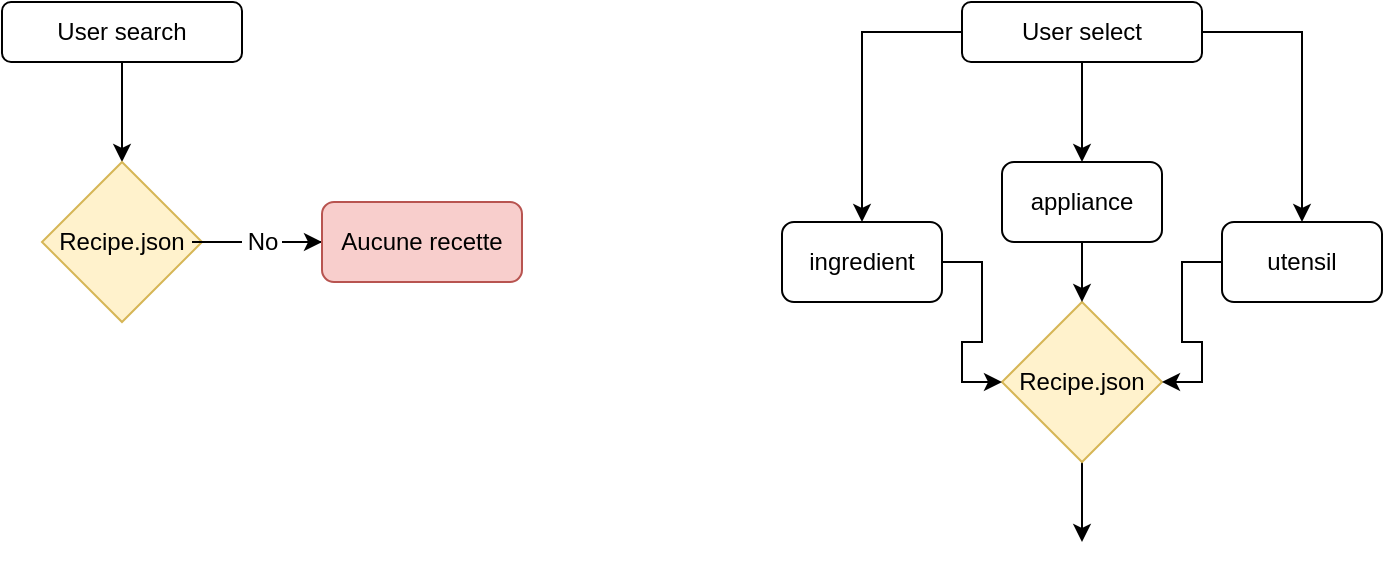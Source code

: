 <mxfile version="16.6.2" type="github">
  <diagram id="C5RBs43oDa-KdzZeNtuy" name="Page-1">
    <mxGraphModel dx="1422" dy="798" grid="1" gridSize="10" guides="1" tooltips="1" connect="1" arrows="1" fold="1" page="1" pageScale="1" pageWidth="827" pageHeight="1169" math="0" shadow="0">
      <root>
        <mxCell id="WIyWlLk6GJQsqaUBKTNV-0" />
        <mxCell id="WIyWlLk6GJQsqaUBKTNV-1" parent="WIyWlLk6GJQsqaUBKTNV-0" />
        <mxCell id="D-tgBikeAYWPkGbDKpoR-4" style="edgeStyle=orthogonalEdgeStyle;rounded=0;orthogonalLoop=1;jettySize=auto;html=1;" edge="1" parent="WIyWlLk6GJQsqaUBKTNV-1" source="WIyWlLk6GJQsqaUBKTNV-3">
          <mxGeometry relative="1" as="geometry">
            <mxPoint x="120" y="90" as="targetPoint" />
          </mxGeometry>
        </mxCell>
        <mxCell id="WIyWlLk6GJQsqaUBKTNV-3" value="User search" style="rounded=1;whiteSpace=wrap;html=1;fontSize=12;glass=0;strokeWidth=1;shadow=0;" parent="WIyWlLk6GJQsqaUBKTNV-1" vertex="1">
          <mxGeometry x="60" y="10" width="120" height="30" as="geometry" />
        </mxCell>
        <mxCell id="D-tgBikeAYWPkGbDKpoR-3" style="edgeStyle=orthogonalEdgeStyle;rounded=0;orthogonalLoop=1;jettySize=auto;html=1;" edge="1" parent="WIyWlLk6GJQsqaUBKTNV-1" source="D-tgBikeAYWPkGbDKpoR-1">
          <mxGeometry relative="1" as="geometry">
            <mxPoint x="600" y="90" as="targetPoint" />
          </mxGeometry>
        </mxCell>
        <mxCell id="D-tgBikeAYWPkGbDKpoR-18" style="edgeStyle=orthogonalEdgeStyle;rounded=0;orthogonalLoop=1;jettySize=auto;html=1;entryX=0.5;entryY=0;entryDx=0;entryDy=0;" edge="1" parent="WIyWlLk6GJQsqaUBKTNV-1" source="D-tgBikeAYWPkGbDKpoR-1" target="D-tgBikeAYWPkGbDKpoR-15">
          <mxGeometry relative="1" as="geometry" />
        </mxCell>
        <mxCell id="D-tgBikeAYWPkGbDKpoR-19" style="edgeStyle=orthogonalEdgeStyle;rounded=0;orthogonalLoop=1;jettySize=auto;html=1;entryX=0.5;entryY=0;entryDx=0;entryDy=0;" edge="1" parent="WIyWlLk6GJQsqaUBKTNV-1" source="D-tgBikeAYWPkGbDKpoR-1" target="D-tgBikeAYWPkGbDKpoR-12">
          <mxGeometry relative="1" as="geometry" />
        </mxCell>
        <mxCell id="D-tgBikeAYWPkGbDKpoR-1" value="User select&lt;br&gt;" style="rounded=1;whiteSpace=wrap;html=1;" vertex="1" parent="WIyWlLk6GJQsqaUBKTNV-1">
          <mxGeometry x="540" y="10" width="120" height="30" as="geometry" />
        </mxCell>
        <mxCell id="D-tgBikeAYWPkGbDKpoR-7" value="" style="edgeStyle=orthogonalEdgeStyle;rounded=0;orthogonalLoop=1;jettySize=auto;html=1;startArrow=none;" edge="1" parent="WIyWlLk6GJQsqaUBKTNV-1" source="D-tgBikeAYWPkGbDKpoR-9" target="D-tgBikeAYWPkGbDKpoR-6">
          <mxGeometry relative="1" as="geometry" />
        </mxCell>
        <mxCell id="D-tgBikeAYWPkGbDKpoR-5" value="Recipe.json" style="rhombus;whiteSpace=wrap;html=1;fillColor=#fff2cc;strokeColor=#d6b656;" vertex="1" parent="WIyWlLk6GJQsqaUBKTNV-1">
          <mxGeometry x="80" y="90" width="80" height="80" as="geometry" />
        </mxCell>
        <mxCell id="D-tgBikeAYWPkGbDKpoR-6" value="Aucune recette" style="rounded=1;whiteSpace=wrap;html=1;fillColor=#f8cecc;strokeColor=#b85450;" vertex="1" parent="WIyWlLk6GJQsqaUBKTNV-1">
          <mxGeometry x="220" y="110" width="100" height="40" as="geometry" />
        </mxCell>
        <mxCell id="D-tgBikeAYWPkGbDKpoR-9" value="No" style="text;html=1;align=center;verticalAlign=middle;resizable=0;points=[];autosize=1;strokeColor=none;fillColor=none;" vertex="1" parent="WIyWlLk6GJQsqaUBKTNV-1">
          <mxGeometry x="175" y="120" width="30" height="20" as="geometry" />
        </mxCell>
        <mxCell id="D-tgBikeAYWPkGbDKpoR-10" value="" style="edgeStyle=orthogonalEdgeStyle;rounded=0;orthogonalLoop=1;jettySize=auto;html=1;endArrow=none;" edge="1" parent="WIyWlLk6GJQsqaUBKTNV-1" source="D-tgBikeAYWPkGbDKpoR-5" target="D-tgBikeAYWPkGbDKpoR-9">
          <mxGeometry relative="1" as="geometry">
            <mxPoint x="160" y="130" as="sourcePoint" />
            <mxPoint x="220" y="130" as="targetPoint" />
          </mxGeometry>
        </mxCell>
        <mxCell id="D-tgBikeAYWPkGbDKpoR-25" style="edgeStyle=orthogonalEdgeStyle;rounded=0;orthogonalLoop=1;jettySize=auto;html=1;" edge="1" parent="WIyWlLk6GJQsqaUBKTNV-1" source="D-tgBikeAYWPkGbDKpoR-11">
          <mxGeometry relative="1" as="geometry">
            <mxPoint x="600" y="280" as="targetPoint" />
          </mxGeometry>
        </mxCell>
        <mxCell id="D-tgBikeAYWPkGbDKpoR-11" value="Recipe.json" style="rhombus;whiteSpace=wrap;html=1;fillColor=#fff2cc;strokeColor=#d6b656;" vertex="1" parent="WIyWlLk6GJQsqaUBKTNV-1">
          <mxGeometry x="560" y="160" width="80" height="80" as="geometry" />
        </mxCell>
        <mxCell id="D-tgBikeAYWPkGbDKpoR-23" style="edgeStyle=orthogonalEdgeStyle;rounded=0;orthogonalLoop=1;jettySize=auto;html=1;" edge="1" parent="WIyWlLk6GJQsqaUBKTNV-1" source="D-tgBikeAYWPkGbDKpoR-12" target="D-tgBikeAYWPkGbDKpoR-11">
          <mxGeometry relative="1" as="geometry" />
        </mxCell>
        <mxCell id="D-tgBikeAYWPkGbDKpoR-12" value="utensil" style="rounded=1;whiteSpace=wrap;html=1;" vertex="1" parent="WIyWlLk6GJQsqaUBKTNV-1">
          <mxGeometry x="670" y="120" width="80" height="40" as="geometry" />
        </mxCell>
        <mxCell id="D-tgBikeAYWPkGbDKpoR-21" value="" style="edgeStyle=orthogonalEdgeStyle;rounded=0;orthogonalLoop=1;jettySize=auto;html=1;" edge="1" parent="WIyWlLk6GJQsqaUBKTNV-1" source="D-tgBikeAYWPkGbDKpoR-14" target="D-tgBikeAYWPkGbDKpoR-11">
          <mxGeometry relative="1" as="geometry" />
        </mxCell>
        <mxCell id="D-tgBikeAYWPkGbDKpoR-14" value="appliance" style="rounded=1;whiteSpace=wrap;html=1;" vertex="1" parent="WIyWlLk6GJQsqaUBKTNV-1">
          <mxGeometry x="560" y="90" width="80" height="40" as="geometry" />
        </mxCell>
        <mxCell id="D-tgBikeAYWPkGbDKpoR-24" style="edgeStyle=orthogonalEdgeStyle;rounded=0;orthogonalLoop=1;jettySize=auto;html=1;entryX=0;entryY=0.5;entryDx=0;entryDy=0;" edge="1" parent="WIyWlLk6GJQsqaUBKTNV-1" source="D-tgBikeAYWPkGbDKpoR-15" target="D-tgBikeAYWPkGbDKpoR-11">
          <mxGeometry relative="1" as="geometry" />
        </mxCell>
        <mxCell id="D-tgBikeAYWPkGbDKpoR-15" value="ingredient" style="rounded=1;whiteSpace=wrap;html=1;" vertex="1" parent="WIyWlLk6GJQsqaUBKTNV-1">
          <mxGeometry x="450" y="120" width="80" height="40" as="geometry" />
        </mxCell>
      </root>
    </mxGraphModel>
  </diagram>
</mxfile>
